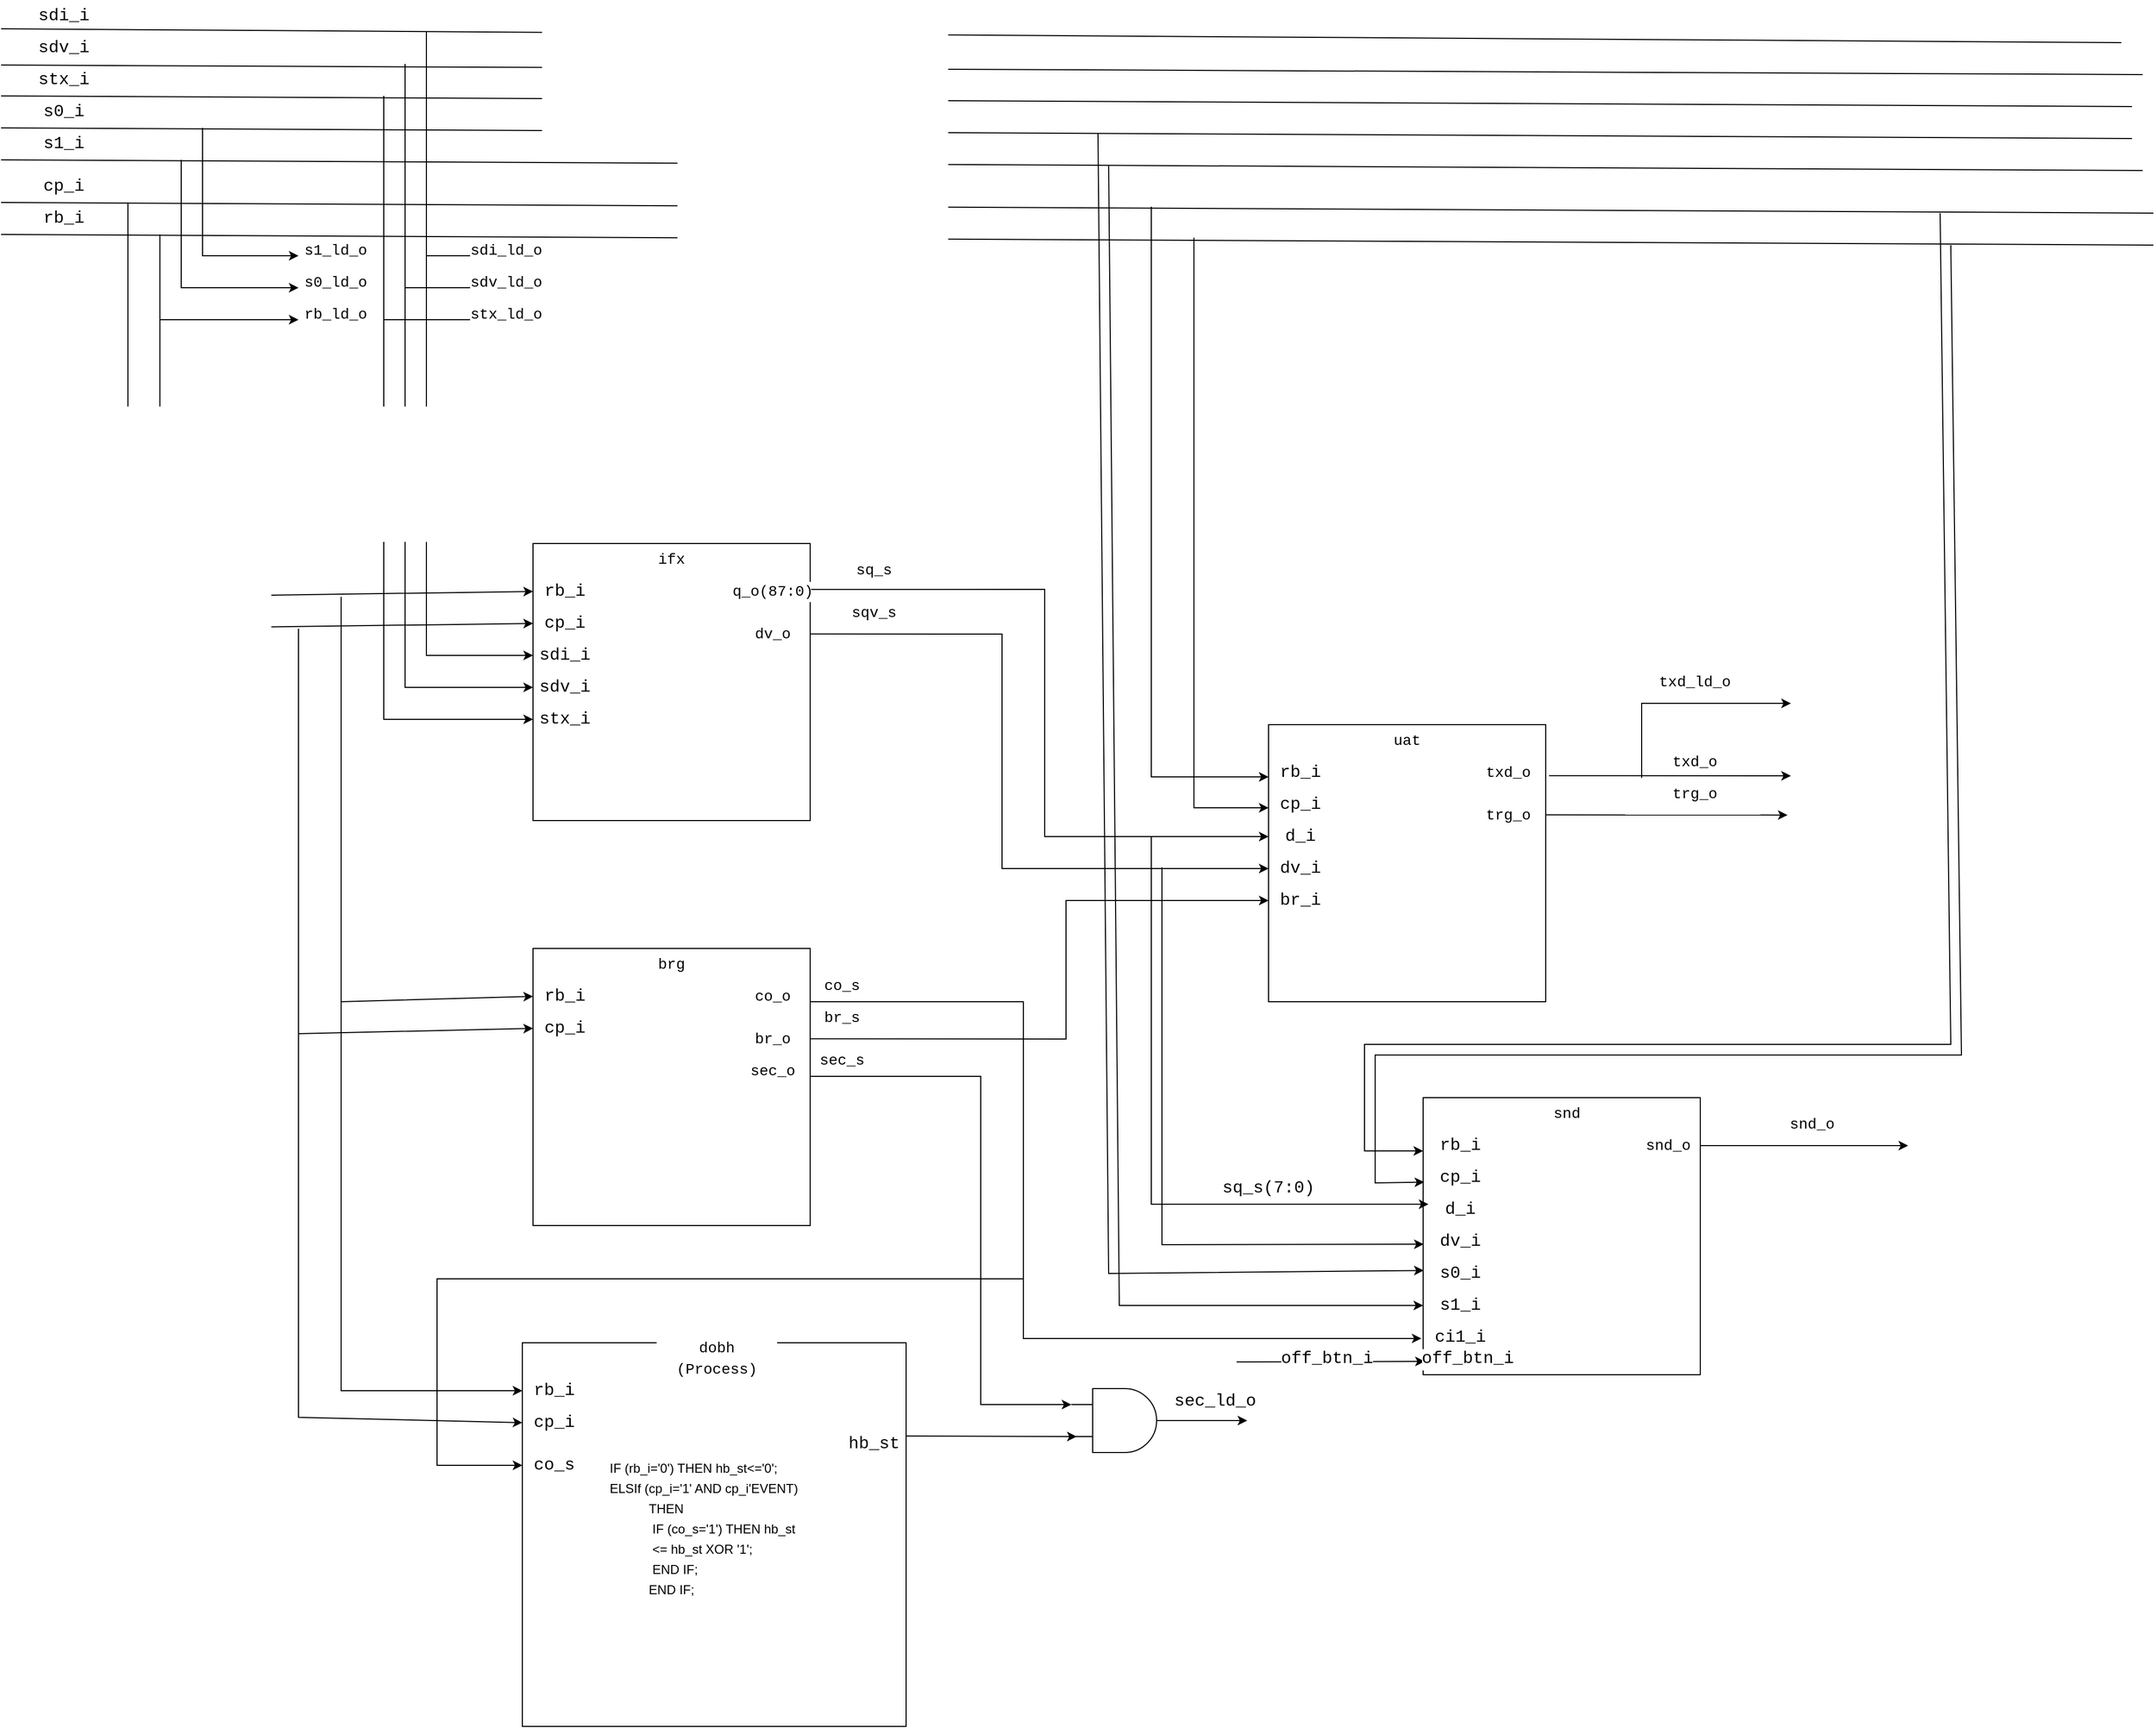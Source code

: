 <mxfile version="16.5.2" type="device"><diagram id="VJ9nqjhfc7JgMCAqMOUh" name="Page-1"><mxGraphModel dx="1635" dy="1914" grid="1" gridSize="10" guides="1" tooltips="1" connect="1" arrows="1" fold="1" page="1" pageScale="1" pageWidth="850" pageHeight="1100" math="0" shadow="0"><root><mxCell id="0"/><mxCell id="1" parent="0"/><mxCell id="0FWsPbKkXMEbW_n7xOP0-1" value="" style="whiteSpace=wrap;html=1;aspect=fixed;" parent="1" vertex="1"><mxGeometry x="500" y="-230" width="260" height="260" as="geometry"/></mxCell><mxCell id="0FWsPbKkXMEbW_n7xOP0-2" value="&lt;div style=&quot;line-height: 19px&quot;&gt;&lt;div style=&quot;line-height: 19px&quot;&gt;&lt;font face=&quot;consolas, courier new, monospace&quot;&gt;&lt;span style=&quot;font-size: 14px&quot;&gt;ifx&lt;/span&gt;&lt;/font&gt;&lt;br&gt;&lt;/div&gt;&lt;/div&gt;" style="text;html=1;strokeColor=none;fillColor=none;align=center;verticalAlign=middle;whiteSpace=wrap;rounded=0;fontColor=#000000;labelBackgroundColor=#FFFFFF;" parent="1" vertex="1"><mxGeometry x="615" y="-220" width="30" height="10" as="geometry"/></mxCell><mxCell id="0FWsPbKkXMEbW_n7xOP0-3" value="&lt;div style=&quot;font-family: &amp;#34;consolas&amp;#34; , &amp;#34;courier new&amp;#34; , monospace ; line-height: 19px&quot;&gt;&lt;font style=&quot;font-size: 16px&quot;&gt;rb_i&lt;/font&gt;&lt;/div&gt;" style="text;html=1;strokeColor=none;fillColor=none;align=center;verticalAlign=middle;whiteSpace=wrap;rounded=0;labelBackgroundColor=#FFFFFF;fontColor=#000000;" parent="1" vertex="1"><mxGeometry x="500" y="-200" width="60" height="30" as="geometry"/></mxCell><mxCell id="0FWsPbKkXMEbW_n7xOP0-4" value="&lt;div style=&quot;font-family: &amp;#34;consolas&amp;#34; , &amp;#34;courier new&amp;#34; , monospace ; line-height: 19px&quot;&gt;&lt;div style=&quot;font-family: &amp;#34;consolas&amp;#34; , &amp;#34;courier new&amp;#34; , monospace ; line-height: 19px&quot;&gt;&lt;font style=&quot;font-size: 16px&quot;&gt;cp_i&lt;/font&gt;&lt;/div&gt;&lt;/div&gt;" style="text;html=1;strokeColor=none;fillColor=none;align=center;verticalAlign=middle;whiteSpace=wrap;rounded=0;labelBackgroundColor=#FFFFFF;fontColor=#000000;" parent="1" vertex="1"><mxGeometry x="500" y="-170" width="60" height="30" as="geometry"/></mxCell><mxCell id="0FWsPbKkXMEbW_n7xOP0-5" value="&lt;div style=&quot;font-family: &amp;#34;consolas&amp;#34; , &amp;#34;courier new&amp;#34; , monospace ; line-height: 19px&quot;&gt;&lt;div style=&quot;font-family: &amp;#34;consolas&amp;#34; , &amp;#34;courier new&amp;#34; , monospace ; font-size: 14px ; line-height: 19px&quot;&gt;&lt;span style=&quot;background-color: rgb(255 , 255 , 255)&quot;&gt;q_o(87:0)&lt;/span&gt;&lt;/div&gt;&lt;/div&gt;" style="text;html=1;strokeColor=none;fillColor=none;align=center;verticalAlign=middle;whiteSpace=wrap;rounded=0;labelBackgroundColor=#FFFFFF;fontColor=#000000;" parent="1" vertex="1"><mxGeometry x="695" y="-200" width="60" height="30" as="geometry"/></mxCell><mxCell id="0FWsPbKkXMEbW_n7xOP0-6" value="&lt;div style=&quot;font-family: &amp;#34;consolas&amp;#34; , &amp;#34;courier new&amp;#34; , monospace ; line-height: 19px&quot;&gt;&lt;div style=&quot;font-family: &amp;#34;consolas&amp;#34; , &amp;#34;courier new&amp;#34; , monospace ; font-size: 14px ; line-height: 19px&quot;&gt;&lt;span style=&quot;background-color: rgb(255 , 255 , 255)&quot;&gt;dv_o&lt;/span&gt;&lt;/div&gt;&lt;/div&gt;" style="text;html=1;strokeColor=none;fillColor=none;align=center;verticalAlign=middle;whiteSpace=wrap;rounded=0;labelBackgroundColor=#FFFFFF;fontColor=#000000;" parent="1" vertex="1"><mxGeometry x="695" y="-160" width="60" height="30" as="geometry"/></mxCell><mxCell id="0FWsPbKkXMEbW_n7xOP0-9" value="" style="endArrow=none;html=1;rounded=0;fontSize=16;fontColor=#000000;" parent="1" edge="1"><mxGeometry width="50" height="50" relative="1" as="geometry"><mxPoint x="1" y="-550" as="sourcePoint"/><mxPoint x="2020" y="-540" as="targetPoint"/></mxGeometry></mxCell><mxCell id="0FWsPbKkXMEbW_n7xOP0-10" value="&lt;div style=&quot;font-family: &amp;#34;consolas&amp;#34; , &amp;#34;courier new&amp;#34; , monospace ; line-height: 19px&quot;&gt;&lt;div style=&quot;font-family: &amp;#34;consolas&amp;#34; , &amp;#34;courier new&amp;#34; , monospace ; line-height: 19px&quot;&gt;&lt;font style=&quot;font-size: 16px&quot;&gt;cp_i&lt;/font&gt;&lt;/div&gt;&lt;/div&gt;" style="text;html=1;strokeColor=none;fillColor=none;align=center;verticalAlign=middle;whiteSpace=wrap;rounded=0;labelBackgroundColor=#FFFFFF;fontColor=#000000;" parent="1" vertex="1"><mxGeometry x="30" y="-580" width="60" height="30" as="geometry"/></mxCell><mxCell id="0FWsPbKkXMEbW_n7xOP0-11" value="" style="endArrow=none;html=1;rounded=0;fontSize=16;fontColor=#000000;" parent="1" edge="1"><mxGeometry width="50" height="50" relative="1" as="geometry"><mxPoint x="1" y="-520" as="sourcePoint"/><mxPoint x="2020" y="-510" as="targetPoint"/></mxGeometry></mxCell><mxCell id="0FWsPbKkXMEbW_n7xOP0-12" value="&lt;div style=&quot;font-family: &amp;#34;consolas&amp;#34; , &amp;#34;courier new&amp;#34; , monospace ; line-height: 19px&quot;&gt;&lt;div style=&quot;font-family: &amp;#34;consolas&amp;#34; , &amp;#34;courier new&amp;#34; , monospace ; line-height: 19px&quot;&gt;&lt;font style=&quot;font-size: 16px&quot;&gt;rb_i&lt;/font&gt;&lt;/div&gt;&lt;/div&gt;" style="text;html=1;strokeColor=none;fillColor=none;align=center;verticalAlign=middle;whiteSpace=wrap;rounded=0;labelBackgroundColor=#FFFFFF;fontColor=#000000;" parent="1" vertex="1"><mxGeometry x="30" y="-550" width="60" height="30" as="geometry"/></mxCell><mxCell id="0FWsPbKkXMEbW_n7xOP0-13" value="" style="endArrow=classic;html=1;rounded=0;" parent="1" edge="1"><mxGeometry width="50" height="50" relative="1" as="geometry"><mxPoint x="150" y="-520" as="sourcePoint"/><mxPoint x="280" y="-440" as="targetPoint"/><Array as="points"><mxPoint x="150" y="-440"/></Array></mxGeometry></mxCell><mxCell id="0FWsPbKkXMEbW_n7xOP0-14" value="&lt;div style=&quot;line-height: 19px&quot;&gt;&lt;div style=&quot;line-height: 19px&quot;&gt;&lt;font face=&quot;consolas, courier new, monospace&quot;&gt;&lt;span style=&quot;font-size: 14px&quot;&gt;rb_ld_o&lt;/span&gt;&lt;/font&gt;&lt;br&gt;&lt;/div&gt;&lt;/div&gt;" style="text;html=1;strokeColor=none;fillColor=none;align=center;verticalAlign=middle;whiteSpace=wrap;rounded=0;fontColor=#000000;labelBackgroundColor=#FFFFFF;" parent="1" vertex="1"><mxGeometry x="300" y="-450" width="30" height="10" as="geometry"/></mxCell><mxCell id="0FWsPbKkXMEbW_n7xOP0-15" value="" style="endArrow=none;html=1;rounded=0;fontSize=16;fontColor=#000000;" parent="1" edge="1"><mxGeometry width="50" height="50" relative="1" as="geometry"><mxPoint x="1" y="-590" as="sourcePoint"/><mxPoint x="2010" y="-580" as="targetPoint"/></mxGeometry></mxCell><mxCell id="0FWsPbKkXMEbW_n7xOP0-16" value="" style="endArrow=none;html=1;rounded=0;fontSize=16;fontColor=#000000;" parent="1" edge="1"><mxGeometry width="50" height="50" relative="1" as="geometry"><mxPoint x="1" y="-620" as="sourcePoint"/><mxPoint x="2000" y="-610" as="targetPoint"/></mxGeometry></mxCell><mxCell id="0FWsPbKkXMEbW_n7xOP0-17" value="&lt;div style=&quot;font-family: &amp;#34;consolas&amp;#34; , &amp;#34;courier new&amp;#34; , monospace ; line-height: 19px&quot;&gt;&lt;div style=&quot;font-family: &amp;#34;consolas&amp;#34; , &amp;#34;courier new&amp;#34; , monospace ; line-height: 19px&quot;&gt;&lt;font style=&quot;font-size: 16px&quot;&gt;s1_i&lt;/font&gt;&lt;/div&gt;&lt;/div&gt;" style="text;html=1;strokeColor=none;fillColor=none;align=center;verticalAlign=middle;whiteSpace=wrap;rounded=0;labelBackgroundColor=#FFFFFF;fontColor=#000000;" parent="1" vertex="1"><mxGeometry x="30" y="-620" width="60" height="30" as="geometry"/></mxCell><mxCell id="0FWsPbKkXMEbW_n7xOP0-18" value="&lt;div style=&quot;font-family: &amp;#34;consolas&amp;#34; , &amp;#34;courier new&amp;#34; , monospace ; line-height: 19px&quot;&gt;&lt;div style=&quot;font-family: &amp;#34;consolas&amp;#34; , &amp;#34;courier new&amp;#34; , monospace ; line-height: 19px&quot;&gt;&lt;font style=&quot;font-size: 16px&quot;&gt;s0_i&lt;/font&gt;&lt;/div&gt;&lt;/div&gt;" style="text;html=1;strokeColor=none;fillColor=none;align=center;verticalAlign=middle;whiteSpace=wrap;rounded=0;labelBackgroundColor=#FFFFFF;fontColor=#000000;" parent="1" vertex="1"><mxGeometry x="30" y="-650" width="60" height="30" as="geometry"/></mxCell><mxCell id="0FWsPbKkXMEbW_n7xOP0-19" value="" style="endArrow=classic;html=1;rounded=0;" parent="1" edge="1"><mxGeometry width="50" height="50" relative="1" as="geometry"><mxPoint x="170" y="-590" as="sourcePoint"/><mxPoint x="280" y="-470" as="targetPoint"/><Array as="points"><mxPoint x="170" y="-470"/></Array></mxGeometry></mxCell><mxCell id="0FWsPbKkXMEbW_n7xOP0-20" value="&lt;div style=&quot;line-height: 19px&quot;&gt;&lt;div style=&quot;line-height: 19px&quot;&gt;&lt;font face=&quot;consolas, courier new, monospace&quot;&gt;&lt;span style=&quot;font-size: 14px&quot;&gt;s0_ld_o&lt;/span&gt;&lt;/font&gt;&lt;br&gt;&lt;/div&gt;&lt;/div&gt;" style="text;html=1;strokeColor=none;fillColor=none;align=center;verticalAlign=middle;whiteSpace=wrap;rounded=0;fontColor=#000000;labelBackgroundColor=#FFFFFF;" parent="1" vertex="1"><mxGeometry x="300" y="-480" width="30" height="10" as="geometry"/></mxCell><mxCell id="0FWsPbKkXMEbW_n7xOP0-21" value="" style="endArrow=classic;html=1;rounded=0;" parent="1" edge="1"><mxGeometry width="50" height="50" relative="1" as="geometry"><mxPoint x="190" y="-620" as="sourcePoint"/><mxPoint x="280" y="-500" as="targetPoint"/><Array as="points"><mxPoint x="190" y="-500"/></Array></mxGeometry></mxCell><mxCell id="0FWsPbKkXMEbW_n7xOP0-22" value="&lt;div style=&quot;line-height: 19px&quot;&gt;&lt;div style=&quot;line-height: 19px&quot;&gt;&lt;font face=&quot;consolas, courier new, monospace&quot;&gt;&lt;span style=&quot;font-size: 14px&quot;&gt;s1_ld_o&lt;/span&gt;&lt;/font&gt;&lt;br&gt;&lt;/div&gt;&lt;/div&gt;" style="text;html=1;strokeColor=none;fillColor=none;align=center;verticalAlign=middle;whiteSpace=wrap;rounded=0;fontColor=#000000;labelBackgroundColor=#FFFFFF;" parent="1" vertex="1"><mxGeometry x="300" y="-510" width="30" height="10" as="geometry"/></mxCell><mxCell id="0FWsPbKkXMEbW_n7xOP0-23" value="" style="endArrow=none;html=1;rounded=0;fontSize=16;fontColor=#000000;" parent="1" edge="1"><mxGeometry width="50" height="50" relative="1" as="geometry"><mxPoint x="1" y="-650" as="sourcePoint"/><mxPoint x="2000" y="-640" as="targetPoint"/></mxGeometry></mxCell><mxCell id="0FWsPbKkXMEbW_n7xOP0-24" value="" style="endArrow=none;html=1;rounded=0;fontSize=16;fontColor=#000000;" parent="1" edge="1"><mxGeometry width="50" height="50" relative="1" as="geometry"><mxPoint x="1" y="-679" as="sourcePoint"/><mxPoint x="2010" y="-670" as="targetPoint"/></mxGeometry></mxCell><mxCell id="0FWsPbKkXMEbW_n7xOP0-25" value="" style="endArrow=none;html=1;rounded=0;fontSize=16;fontColor=#000000;" parent="1" edge="1"><mxGeometry width="50" height="50" relative="1" as="geometry"><mxPoint x="1" y="-713" as="sourcePoint"/><mxPoint x="1990" y="-700" as="targetPoint"/></mxGeometry></mxCell><mxCell id="0FWsPbKkXMEbW_n7xOP0-26" value="&lt;div style=&quot;font-family: &amp;#34;consolas&amp;#34; , &amp;#34;courier new&amp;#34; , monospace ; line-height: 19px&quot;&gt;&lt;div style=&quot;font-family: &amp;#34;consolas&amp;#34; , &amp;#34;courier new&amp;#34; , monospace ; line-height: 19px&quot;&gt;&lt;font style=&quot;font-size: 16px&quot;&gt;stx_i&lt;/font&gt;&lt;/div&gt;&lt;/div&gt;" style="text;html=1;strokeColor=none;fillColor=none;align=center;verticalAlign=middle;whiteSpace=wrap;rounded=0;labelBackgroundColor=#FFFFFF;fontColor=#000000;" parent="1" vertex="1"><mxGeometry x="30" y="-680" width="60" height="30" as="geometry"/></mxCell><mxCell id="0FWsPbKkXMEbW_n7xOP0-27" value="&lt;div style=&quot;font-family: &amp;#34;consolas&amp;#34; , &amp;#34;courier new&amp;#34; , monospace ; line-height: 19px&quot;&gt;&lt;div style=&quot;font-family: &amp;#34;consolas&amp;#34; , &amp;#34;courier new&amp;#34; , monospace ; line-height: 19px&quot;&gt;&lt;font style=&quot;font-size: 16px&quot;&gt;sdv_i&lt;/font&gt;&lt;/div&gt;&lt;/div&gt;" style="text;html=1;strokeColor=none;fillColor=none;align=center;verticalAlign=middle;whiteSpace=wrap;rounded=0;labelBackgroundColor=#FFFFFF;fontColor=#000000;" parent="1" vertex="1"><mxGeometry x="30" y="-710" width="60" height="30" as="geometry"/></mxCell><mxCell id="0FWsPbKkXMEbW_n7xOP0-28" value="&lt;div style=&quot;font-family: &amp;#34;consolas&amp;#34; , &amp;#34;courier new&amp;#34; , monospace ; line-height: 19px&quot;&gt;&lt;div style=&quot;font-family: &amp;#34;consolas&amp;#34; , &amp;#34;courier new&amp;#34; , monospace ; line-height: 19px&quot;&gt;&lt;font style=&quot;font-size: 16px&quot;&gt;sdi_i&lt;/font&gt;&lt;/div&gt;&lt;/div&gt;" style="text;html=1;strokeColor=none;fillColor=none;align=center;verticalAlign=middle;whiteSpace=wrap;rounded=0;labelBackgroundColor=#FFFFFF;fontColor=#000000;" parent="1" vertex="1"><mxGeometry x="30" y="-740" width="60" height="30" as="geometry"/></mxCell><mxCell id="0FWsPbKkXMEbW_n7xOP0-29" value="" style="endArrow=classic;html=1;rounded=0;" parent="1" edge="1"><mxGeometry width="50" height="50" relative="1" as="geometry"><mxPoint x="360" y="-650" as="sourcePoint"/><mxPoint x="450" y="-440" as="targetPoint"/><Array as="points"><mxPoint x="360" y="-440"/></Array></mxGeometry></mxCell><mxCell id="0FWsPbKkXMEbW_n7xOP0-30" value="" style="endArrow=classic;html=1;rounded=0;" parent="1" edge="1"><mxGeometry width="50" height="50" relative="1" as="geometry"><mxPoint x="380" y="-680" as="sourcePoint"/><mxPoint x="450" y="-470" as="targetPoint"/><Array as="points"><mxPoint x="380" y="-470"/></Array></mxGeometry></mxCell><mxCell id="0FWsPbKkXMEbW_n7xOP0-31" value="" style="endArrow=classic;html=1;rounded=0;" parent="1" edge="1"><mxGeometry width="50" height="50" relative="1" as="geometry"><mxPoint x="400" y="-710" as="sourcePoint"/><mxPoint x="450" y="-500" as="targetPoint"/><Array as="points"><mxPoint x="400" y="-500"/></Array></mxGeometry></mxCell><mxCell id="0FWsPbKkXMEbW_n7xOP0-32" value="&lt;div style=&quot;line-height: 19px&quot;&gt;&lt;div style=&quot;line-height: 19px&quot;&gt;&lt;font face=&quot;consolas, courier new, monospace&quot;&gt;&lt;span style=&quot;font-size: 14px&quot;&gt;stx_ld_o&lt;/span&gt;&lt;/font&gt;&lt;br&gt;&lt;/div&gt;&lt;/div&gt;" style="text;html=1;strokeColor=none;fillColor=none;align=center;verticalAlign=middle;whiteSpace=wrap;rounded=0;fontColor=#000000;labelBackgroundColor=#FFFFFF;" parent="1" vertex="1"><mxGeometry x="460" y="-450" width="30" height="10" as="geometry"/></mxCell><mxCell id="0FWsPbKkXMEbW_n7xOP0-33" value="&lt;div style=&quot;line-height: 19px&quot;&gt;&lt;div style=&quot;line-height: 19px&quot;&gt;&lt;font face=&quot;consolas, courier new, monospace&quot;&gt;&lt;span style=&quot;font-size: 14px&quot;&gt;sdv_ld_o&lt;/span&gt;&lt;/font&gt;&lt;br&gt;&lt;/div&gt;&lt;/div&gt;" style="text;html=1;strokeColor=none;fillColor=none;align=center;verticalAlign=middle;whiteSpace=wrap;rounded=0;fontColor=#000000;labelBackgroundColor=#FFFFFF;" parent="1" vertex="1"><mxGeometry x="460" y="-480" width="30" height="10" as="geometry"/></mxCell><mxCell id="0FWsPbKkXMEbW_n7xOP0-34" value="&lt;div style=&quot;line-height: 19px&quot;&gt;&lt;div style=&quot;line-height: 19px&quot;&gt;&lt;font face=&quot;consolas, courier new, monospace&quot;&gt;&lt;span style=&quot;font-size: 14px&quot;&gt;sdi_ld_o&lt;/span&gt;&lt;/font&gt;&lt;br&gt;&lt;/div&gt;&lt;/div&gt;" style="text;html=1;strokeColor=none;fillColor=none;align=center;verticalAlign=middle;whiteSpace=wrap;rounded=0;fontColor=#000000;labelBackgroundColor=#FFFFFF;" parent="1" vertex="1"><mxGeometry x="460" y="-510" width="30" height="10" as="geometry"/></mxCell><mxCell id="0FWsPbKkXMEbW_n7xOP0-35" value="&lt;div style=&quot;font-family: &amp;#34;consolas&amp;#34; , &amp;#34;courier new&amp;#34; , monospace ; line-height: 19px&quot;&gt;&lt;div style=&quot;font-family: &amp;#34;consolas&amp;#34; , &amp;#34;courier new&amp;#34; , monospace ; line-height: 19px&quot;&gt;&lt;font style=&quot;font-size: 16px&quot;&gt;sdi_i&lt;/font&gt;&lt;/div&gt;&lt;/div&gt;" style="text;html=1;strokeColor=none;fillColor=none;align=center;verticalAlign=middle;whiteSpace=wrap;rounded=0;labelBackgroundColor=#FFFFFF;fontColor=#000000;" parent="1" vertex="1"><mxGeometry x="500" y="-140" width="60" height="30" as="geometry"/></mxCell><mxCell id="0FWsPbKkXMEbW_n7xOP0-36" value="&lt;div style=&quot;font-family: &amp;#34;consolas&amp;#34; , &amp;#34;courier new&amp;#34; , monospace ; line-height: 19px&quot;&gt;&lt;div style=&quot;font-family: &amp;#34;consolas&amp;#34; , &amp;#34;courier new&amp;#34; , monospace ; line-height: 19px&quot;&gt;&lt;font style=&quot;font-size: 16px&quot;&gt;sdv_i&lt;/font&gt;&lt;/div&gt;&lt;/div&gt;" style="text;html=1;strokeColor=none;fillColor=none;align=center;verticalAlign=middle;whiteSpace=wrap;rounded=0;labelBackgroundColor=#FFFFFF;fontColor=#000000;" parent="1" vertex="1"><mxGeometry x="500" y="-110" width="60" height="30" as="geometry"/></mxCell><mxCell id="0FWsPbKkXMEbW_n7xOP0-37" value="&lt;div style=&quot;font-family: &amp;#34;consolas&amp;#34; , &amp;#34;courier new&amp;#34; , monospace ; line-height: 19px&quot;&gt;&lt;div style=&quot;font-family: &amp;#34;consolas&amp;#34; , &amp;#34;courier new&amp;#34; , monospace ; line-height: 19px&quot;&gt;&lt;font style=&quot;font-size: 16px&quot;&gt;stx_i&lt;/font&gt;&lt;/div&gt;&lt;/div&gt;" style="text;html=1;strokeColor=none;fillColor=none;align=center;verticalAlign=middle;whiteSpace=wrap;rounded=0;labelBackgroundColor=#FFFFFF;fontColor=#000000;" parent="1" vertex="1"><mxGeometry x="500" y="-80" width="60" height="30" as="geometry"/></mxCell><mxCell id="0FWsPbKkXMEbW_n7xOP0-38" value="" style="endArrow=classic;html=1;rounded=0;entryX=0;entryY=0.5;entryDx=0;entryDy=0;" parent="1" target="0FWsPbKkXMEbW_n7xOP0-4" edge="1"><mxGeometry width="50" height="50" relative="1" as="geometry"><mxPoint x="120" y="-550" as="sourcePoint"/><mxPoint x="250" y="-320" as="targetPoint"/><Array as="points"><mxPoint x="120" y="-150"/></Array></mxGeometry></mxCell><mxCell id="0FWsPbKkXMEbW_n7xOP0-39" value="" style="endArrow=classic;html=1;rounded=0;entryX=0;entryY=0.5;entryDx=0;entryDy=0;" parent="1" target="0FWsPbKkXMEbW_n7xOP0-3" edge="1"><mxGeometry width="50" height="50" relative="1" as="geometry"><mxPoint x="150" y="-440" as="sourcePoint"/><mxPoint x="540" y="-5" as="targetPoint"/><Array as="points"><mxPoint x="150" y="-180"/></Array></mxGeometry></mxCell><mxCell id="0FWsPbKkXMEbW_n7xOP0-41" value="" style="endArrow=classic;html=1;rounded=0;entryX=0;entryY=0.5;entryDx=0;entryDy=0;" parent="1" target="0FWsPbKkXMEbW_n7xOP0-35" edge="1"><mxGeometry width="50" height="50" relative="1" as="geometry"><mxPoint x="400" y="-500" as="sourcePoint"/><mxPoint x="400" y="-60" as="targetPoint"/><Array as="points"><mxPoint x="400" y="-125"/></Array></mxGeometry></mxCell><mxCell id="0FWsPbKkXMEbW_n7xOP0-42" value="" style="endArrow=classic;html=1;rounded=0;entryX=0;entryY=0.5;entryDx=0;entryDy=0;" parent="1" target="0FWsPbKkXMEbW_n7xOP0-36" edge="1"><mxGeometry width="50" height="50" relative="1" as="geometry"><mxPoint x="380" y="-470" as="sourcePoint"/><mxPoint x="380" y="-70" as="targetPoint"/><Array as="points"><mxPoint x="380" y="-95"/></Array></mxGeometry></mxCell><mxCell id="0FWsPbKkXMEbW_n7xOP0-43" value="" style="endArrow=classic;html=1;rounded=0;entryX=0;entryY=0.5;entryDx=0;entryDy=0;" parent="1" target="0FWsPbKkXMEbW_n7xOP0-37" edge="1"><mxGeometry width="50" height="50" relative="1" as="geometry"><mxPoint x="360" y="-440" as="sourcePoint"/><mxPoint x="360" y="-40" as="targetPoint"/><Array as="points"><mxPoint x="360" y="-65"/></Array></mxGeometry></mxCell><mxCell id="0FWsPbKkXMEbW_n7xOP0-44" value="" style="endArrow=classic;html=1;rounded=0;exitX=1.003;exitY=0.166;exitDx=0;exitDy=0;exitPerimeter=0;entryX=0;entryY=0.5;entryDx=0;entryDy=0;" parent="1" source="0FWsPbKkXMEbW_n7xOP0-1" target="0FWsPbKkXMEbW_n7xOP0-92" edge="1"><mxGeometry width="50" height="50" relative="1" as="geometry"><mxPoint x="660" y="-210" as="sourcePoint"/><mxPoint x="880" y="-187" as="targetPoint"/><Array as="points"><mxPoint x="980" y="-187"/><mxPoint x="980" y="45"/></Array></mxGeometry></mxCell><mxCell id="0FWsPbKkXMEbW_n7xOP0-45" value="&lt;div style=&quot;font-family: &amp;#34;consolas&amp;#34; , &amp;#34;courier new&amp;#34; , monospace ; line-height: 19px&quot;&gt;&lt;div style=&quot;font-family: &amp;#34;consolas&amp;#34; , &amp;#34;courier new&amp;#34; , monospace ; font-size: 14px ; line-height: 19px&quot;&gt;&lt;span style=&quot;background-color: rgb(255 , 255 , 255)&quot;&gt;sq_s&lt;/span&gt;&lt;/div&gt;&lt;/div&gt;" style="text;html=1;strokeColor=none;fillColor=none;align=center;verticalAlign=middle;whiteSpace=wrap;rounded=0;labelBackgroundColor=#FFFFFF;fontColor=#000000;" parent="1" vertex="1"><mxGeometry x="790" y="-220" width="60" height="30" as="geometry"/></mxCell><mxCell id="0FWsPbKkXMEbW_n7xOP0-46" value="" style="endArrow=classic;html=1;rounded=0;exitX=1.003;exitY=0.166;exitDx=0;exitDy=0;exitPerimeter=0;entryX=0;entryY=0.5;entryDx=0;entryDy=0;" parent="1" target="0FWsPbKkXMEbW_n7xOP0-93" edge="1"><mxGeometry width="50" height="50" relative="1" as="geometry"><mxPoint x="760" y="-145.13" as="sourcePoint"/><mxPoint x="879.22" y="-145.29" as="targetPoint"/><Array as="points"><mxPoint x="940" y="-145"/><mxPoint x="940" y="75"/></Array></mxGeometry></mxCell><mxCell id="0FWsPbKkXMEbW_n7xOP0-47" value="&lt;div style=&quot;font-family: &amp;#34;consolas&amp;#34; , &amp;#34;courier new&amp;#34; , monospace ; line-height: 19px&quot;&gt;&lt;div style=&quot;font-family: &amp;#34;consolas&amp;#34; , &amp;#34;courier new&amp;#34; , monospace ; font-size: 14px ; line-height: 19px&quot;&gt;&lt;span style=&quot;background-color: rgb(255 , 255 , 255)&quot;&gt;sqv_s&lt;/span&gt;&lt;/div&gt;&lt;/div&gt;" style="text;html=1;strokeColor=none;fillColor=none;align=center;verticalAlign=middle;whiteSpace=wrap;rounded=0;labelBackgroundColor=#FFFFFF;fontColor=#000000;" parent="1" vertex="1"><mxGeometry x="790" y="-180" width="60" height="30" as="geometry"/></mxCell><mxCell id="0FWsPbKkXMEbW_n7xOP0-48" value="" style="whiteSpace=wrap;html=1;aspect=fixed;" parent="1" vertex="1"><mxGeometry x="500" y="150" width="260" height="260" as="geometry"/></mxCell><mxCell id="0FWsPbKkXMEbW_n7xOP0-49" value="&lt;div style=&quot;line-height: 19px&quot;&gt;&lt;div style=&quot;line-height: 19px&quot;&gt;&lt;font face=&quot;consolas, courier new, monospace&quot;&gt;&lt;span style=&quot;font-size: 14px&quot;&gt;brg&lt;/span&gt;&lt;/font&gt;&lt;br&gt;&lt;/div&gt;&lt;/div&gt;" style="text;html=1;strokeColor=none;fillColor=none;align=center;verticalAlign=middle;whiteSpace=wrap;rounded=0;fontColor=#000000;labelBackgroundColor=#FFFFFF;" parent="1" vertex="1"><mxGeometry x="615" y="160" width="30" height="10" as="geometry"/></mxCell><mxCell id="0FWsPbKkXMEbW_n7xOP0-50" value="&lt;div style=&quot;font-family: &amp;#34;consolas&amp;#34; , &amp;#34;courier new&amp;#34; , monospace ; line-height: 19px&quot;&gt;&lt;font style=&quot;font-size: 16px&quot;&gt;rb_i&lt;/font&gt;&lt;/div&gt;" style="text;html=1;strokeColor=none;fillColor=none;align=center;verticalAlign=middle;whiteSpace=wrap;rounded=0;labelBackgroundColor=#FFFFFF;fontColor=#000000;" parent="1" vertex="1"><mxGeometry x="500" y="180" width="60" height="30" as="geometry"/></mxCell><mxCell id="0FWsPbKkXMEbW_n7xOP0-51" value="&lt;div style=&quot;font-family: &amp;#34;consolas&amp;#34; , &amp;#34;courier new&amp;#34; , monospace ; line-height: 19px&quot;&gt;&lt;div style=&quot;font-family: &amp;#34;consolas&amp;#34; , &amp;#34;courier new&amp;#34; , monospace ; line-height: 19px&quot;&gt;&lt;font style=&quot;font-size: 16px&quot;&gt;cp_i&lt;/font&gt;&lt;/div&gt;&lt;/div&gt;" style="text;html=1;strokeColor=none;fillColor=none;align=center;verticalAlign=middle;whiteSpace=wrap;rounded=0;labelBackgroundColor=#FFFFFF;fontColor=#000000;" parent="1" vertex="1"><mxGeometry x="500" y="210" width="60" height="30" as="geometry"/></mxCell><mxCell id="0FWsPbKkXMEbW_n7xOP0-52" value="&lt;div style=&quot;font-family: &amp;#34;consolas&amp;#34; , &amp;#34;courier new&amp;#34; , monospace ; line-height: 19px&quot;&gt;&lt;div style=&quot;font-family: &amp;#34;consolas&amp;#34; , &amp;#34;courier new&amp;#34; , monospace ; font-size: 14px ; line-height: 19px&quot;&gt;&lt;span style=&quot;background-color: rgb(255 , 255 , 255)&quot;&gt;co_o&lt;/span&gt;&lt;/div&gt;&lt;/div&gt;" style="text;html=1;strokeColor=none;fillColor=none;align=center;verticalAlign=middle;whiteSpace=wrap;rounded=0;labelBackgroundColor=#FFFFFF;fontColor=#000000;" parent="1" vertex="1"><mxGeometry x="695" y="180" width="60" height="30" as="geometry"/></mxCell><mxCell id="0FWsPbKkXMEbW_n7xOP0-53" value="&lt;div style=&quot;font-family: &amp;#34;consolas&amp;#34; , &amp;#34;courier new&amp;#34; , monospace ; line-height: 19px&quot;&gt;&lt;div style=&quot;font-family: &amp;#34;consolas&amp;#34; , &amp;#34;courier new&amp;#34; , monospace ; font-size: 14px ; line-height: 19px&quot;&gt;&lt;span style=&quot;background-color: rgb(255 , 255 , 255)&quot;&gt;br_o&lt;/span&gt;&lt;/div&gt;&lt;/div&gt;" style="text;html=1;strokeColor=none;fillColor=none;align=center;verticalAlign=middle;whiteSpace=wrap;rounded=0;labelBackgroundColor=#FFFFFF;fontColor=#000000;" parent="1" vertex="1"><mxGeometry x="695" y="220" width="60" height="30" as="geometry"/></mxCell><mxCell id="0FWsPbKkXMEbW_n7xOP0-57" value="" style="endArrow=classic;html=1;rounded=0;entryX=0;entryY=0.5;entryDx=0;entryDy=0;" parent="1" target="0FWsPbKkXMEbW_n7xOP0-50" edge="1"><mxGeometry width="50" height="50" relative="1" as="geometry"><mxPoint x="320" y="-180" as="sourcePoint"/><mxPoint x="320" y="250" as="targetPoint"/><Array as="points"><mxPoint x="320" y="200"/></Array></mxGeometry></mxCell><mxCell id="0FWsPbKkXMEbW_n7xOP0-58" value="" style="endArrow=classic;html=1;rounded=0;entryX=0;entryY=0.5;entryDx=0;entryDy=0;" parent="1" target="0FWsPbKkXMEbW_n7xOP0-51" edge="1"><mxGeometry width="50" height="50" relative="1" as="geometry"><mxPoint x="280" y="-150" as="sourcePoint"/><mxPoint x="280" y="280" as="targetPoint"/><Array as="points"><mxPoint x="280" y="230"/></Array></mxGeometry></mxCell><mxCell id="0FWsPbKkXMEbW_n7xOP0-59" value="&lt;div style=&quot;font-family: &amp;#34;consolas&amp;#34; , &amp;#34;courier new&amp;#34; , monospace ; line-height: 19px&quot;&gt;&lt;div style=&quot;font-family: &amp;#34;consolas&amp;#34; , &amp;#34;courier new&amp;#34; , monospace ; font-size: 14px ; line-height: 19px&quot;&gt;&lt;span style=&quot;background-color: rgb(255 , 255 , 255)&quot;&gt;sec_o&lt;/span&gt;&lt;/div&gt;&lt;/div&gt;" style="text;html=1;strokeColor=none;fillColor=none;align=center;verticalAlign=middle;whiteSpace=wrap;rounded=0;labelBackgroundColor=#FFFFFF;fontColor=#000000;" parent="1" vertex="1"><mxGeometry x="695" y="250" width="60" height="30" as="geometry"/></mxCell><mxCell id="0FWsPbKkXMEbW_n7xOP0-60" value="" style="endArrow=classic;html=1;rounded=0;entryX=0;entryY=0.5;entryDx=0;entryDy=0;" parent="1" target="0FWsPbKkXMEbW_n7xOP0-75" edge="1"><mxGeometry width="50" height="50" relative="1" as="geometry"><mxPoint x="760" y="200" as="sourcePoint"/><mxPoint x="400" y="670" as="targetPoint"/><Array as="points"><mxPoint x="960" y="200"/><mxPoint x="960" y="460"/><mxPoint x="410" y="460"/><mxPoint x="410" y="635"/></Array></mxGeometry></mxCell><mxCell id="0FWsPbKkXMEbW_n7xOP0-61" value="" style="endArrow=classic;html=1;rounded=0;entryX=0;entryY=0.5;entryDx=0;entryDy=0;" parent="1" target="0FWsPbKkXMEbW_n7xOP0-94" edge="1"><mxGeometry width="50" height="50" relative="1" as="geometry"><mxPoint x="760" y="234.76" as="sourcePoint"/><mxPoint x="870" y="234.76" as="targetPoint"/><Array as="points"><mxPoint x="1000" y="235"/><mxPoint x="1000" y="105"/></Array></mxGeometry></mxCell><mxCell id="0FWsPbKkXMEbW_n7xOP0-62" value="" style="endArrow=classic;html=1;rounded=0;entryX=0;entryY=0.25;entryDx=0;entryDy=0;entryPerimeter=0;" parent="1" target="0FWsPbKkXMEbW_n7xOP0-82" edge="1"><mxGeometry width="50" height="50" relative="1" as="geometry"><mxPoint x="760" y="270" as="sourcePoint"/><mxPoint x="870" y="270" as="targetPoint"/><Array as="points"><mxPoint x="920" y="270"/><mxPoint x="920" y="578"/></Array></mxGeometry></mxCell><mxCell id="0FWsPbKkXMEbW_n7xOP0-63" value="&lt;div style=&quot;font-family: &amp;#34;consolas&amp;#34; , &amp;#34;courier new&amp;#34; , monospace ; line-height: 19px&quot;&gt;&lt;div style=&quot;font-family: &amp;#34;consolas&amp;#34; , &amp;#34;courier new&amp;#34; , monospace ; font-size: 14px ; line-height: 19px&quot;&gt;&lt;span style=&quot;background-color: rgb(255 , 255 , 255)&quot;&gt;co_s&lt;/span&gt;&lt;/div&gt;&lt;/div&gt;" style="text;html=1;strokeColor=none;fillColor=none;align=center;verticalAlign=middle;whiteSpace=wrap;rounded=0;labelBackgroundColor=#FFFFFF;fontColor=#000000;" parent="1" vertex="1"><mxGeometry x="760" y="170" width="60" height="30" as="geometry"/></mxCell><mxCell id="0FWsPbKkXMEbW_n7xOP0-64" value="&lt;div style=&quot;font-family: &amp;#34;consolas&amp;#34; , &amp;#34;courier new&amp;#34; , monospace ; line-height: 19px&quot;&gt;&lt;div style=&quot;font-family: &amp;#34;consolas&amp;#34; , &amp;#34;courier new&amp;#34; , monospace ; font-size: 14px ; line-height: 19px&quot;&gt;&lt;span style=&quot;background-color: rgb(255 , 255 , 255)&quot;&gt;br_s&lt;/span&gt;&lt;/div&gt;&lt;/div&gt;" style="text;html=1;strokeColor=none;fillColor=none;align=center;verticalAlign=middle;whiteSpace=wrap;rounded=0;labelBackgroundColor=#FFFFFF;fontColor=#000000;" parent="1" vertex="1"><mxGeometry x="760" y="200" width="60" height="30" as="geometry"/></mxCell><mxCell id="0FWsPbKkXMEbW_n7xOP0-65" value="&lt;div style=&quot;font-family: &amp;#34;consolas&amp;#34; , &amp;#34;courier new&amp;#34; , monospace ; line-height: 19px&quot;&gt;&lt;div style=&quot;font-family: &amp;#34;consolas&amp;#34; , &amp;#34;courier new&amp;#34; , monospace ; font-size: 14px ; line-height: 19px&quot;&gt;&lt;span style=&quot;background-color: rgb(255 , 255 , 255)&quot;&gt;sec_s&lt;/span&gt;&lt;/div&gt;&lt;/div&gt;" style="text;html=1;strokeColor=none;fillColor=none;align=center;verticalAlign=middle;whiteSpace=wrap;rounded=0;labelBackgroundColor=#FFFFFF;fontColor=#000000;" parent="1" vertex="1"><mxGeometry x="760" y="240" width="60" height="30" as="geometry"/></mxCell><mxCell id="0FWsPbKkXMEbW_n7xOP0-66" value="" style="whiteSpace=wrap;html=1;aspect=fixed;" parent="1" vertex="1"><mxGeometry x="490" y="520" width="360" height="360" as="geometry"/></mxCell><mxCell id="0FWsPbKkXMEbW_n7xOP0-67" value="&lt;div style=&quot;line-height: 19px&quot;&gt;&lt;div style=&quot;line-height: 19px&quot;&gt;&lt;font face=&quot;consolas, courier new, monospace&quot;&gt;&lt;span style=&quot;font-size: 14px&quot;&gt;dobh (Process)&lt;/span&gt;&lt;/font&gt;&lt;br&gt;&lt;/div&gt;&lt;/div&gt;" style="text;html=1;strokeColor=none;fillColor=none;align=center;verticalAlign=middle;whiteSpace=wrap;rounded=0;fontColor=#000000;labelBackgroundColor=#FFFFFF;" parent="1" vertex="1"><mxGeometry x="615" y="530" width="115" height="10" as="geometry"/></mxCell><mxCell id="0FWsPbKkXMEbW_n7xOP0-68" value="&lt;div style=&quot;font-family: &amp;#34;consolas&amp;#34; , &amp;#34;courier new&amp;#34; , monospace ; line-height: 19px&quot;&gt;&lt;font style=&quot;font-size: 16px&quot;&gt;rb_i&lt;/font&gt;&lt;/div&gt;" style="text;html=1;strokeColor=none;fillColor=none;align=center;verticalAlign=middle;whiteSpace=wrap;rounded=0;labelBackgroundColor=#FFFFFF;fontColor=#000000;" parent="1" vertex="1"><mxGeometry x="490" y="550" width="60" height="30" as="geometry"/></mxCell><mxCell id="0FWsPbKkXMEbW_n7xOP0-69" value="&lt;div style=&quot;font-family: &amp;#34;consolas&amp;#34; , &amp;#34;courier new&amp;#34; , monospace ; line-height: 19px&quot;&gt;&lt;div style=&quot;font-family: &amp;#34;consolas&amp;#34; , &amp;#34;courier new&amp;#34; , monospace ; line-height: 19px&quot;&gt;&lt;font style=&quot;font-size: 16px&quot;&gt;cp_i&lt;/font&gt;&lt;/div&gt;&lt;/div&gt;" style="text;html=1;strokeColor=none;fillColor=none;align=center;verticalAlign=middle;whiteSpace=wrap;rounded=0;labelBackgroundColor=#FFFFFF;fontColor=#000000;" parent="1" vertex="1"><mxGeometry x="490" y="580" width="60" height="30" as="geometry"/></mxCell><mxCell id="0FWsPbKkXMEbW_n7xOP0-75" value="&lt;div style=&quot;font-family: &amp;#34;consolas&amp;#34; , &amp;#34;courier new&amp;#34; , monospace ; line-height: 19px&quot;&gt;&lt;div style=&quot;font-family: &amp;#34;consolas&amp;#34; , &amp;#34;courier new&amp;#34; , monospace ; line-height: 19px&quot;&gt;&lt;font style=&quot;font-size: 16px&quot;&gt;co_s&lt;/font&gt;&lt;/div&gt;&lt;/div&gt;" style="text;html=1;strokeColor=none;fillColor=none;align=center;verticalAlign=middle;whiteSpace=wrap;rounded=0;labelBackgroundColor=#FFFFFF;fontColor=#000000;" parent="1" vertex="1"><mxGeometry x="490" y="620" width="60" height="30" as="geometry"/></mxCell><mxCell id="0FWsPbKkXMEbW_n7xOP0-76" value="&lt;div style=&quot;line-height: 19px&quot;&gt;&lt;div style=&quot;line-height: 19px&quot;&gt;&lt;div style=&quot;line-height: 19px&quot;&gt;IF (rb_i='0') THEN hb_st&amp;lt;='0';&lt;/div&gt;&lt;div style=&quot;line-height: 19px&quot;&gt;ELSIf (cp_i='1' AND cp_i'EVENT)&lt;/div&gt;&lt;div style=&quot;line-height: 19px&quot;&gt;&amp;nbsp; &amp;nbsp; &amp;nbsp; &amp;nbsp; &amp;nbsp; &amp;nbsp;THEN&lt;/div&gt;&lt;div style=&quot;line-height: 19px&quot;&gt;&amp;nbsp; &amp;nbsp; &amp;nbsp; &amp;nbsp; &amp;nbsp; &amp;nbsp; IF (co_s='1') THEN hb_st&amp;nbsp; &amp;nbsp; &amp;nbsp; &amp;nbsp; &amp;nbsp; &amp;nbsp; &amp;nbsp; &amp;nbsp; &amp;lt;= hb_st XOR '1';&lt;/div&gt;&lt;div style=&quot;line-height: 19px&quot;&gt;&amp;nbsp; &amp;nbsp; &amp;nbsp; &amp;nbsp; &amp;nbsp; &amp;nbsp; END IF;&lt;/div&gt;&lt;div style=&quot;line-height: 19px&quot;&gt;&amp;nbsp; &amp;nbsp; &amp;nbsp; &amp;nbsp; &amp;nbsp; &amp;nbsp;END IF;&lt;/div&gt;&lt;/div&gt;&lt;/div&gt;" style="text;html=1;strokeColor=none;fillColor=none;align=left;verticalAlign=middle;whiteSpace=wrap;rounded=0;fontColor=#000000;labelBackgroundColor=#FFFFFF;" parent="1" vertex="1"><mxGeometry x="570" y="590" width="190" height="210" as="geometry"/></mxCell><mxCell id="0FWsPbKkXMEbW_n7xOP0-77" value="&lt;div style=&quot;font-family: &amp;#34;consolas&amp;#34; , &amp;#34;courier new&amp;#34; , monospace ; line-height: 19px&quot;&gt;&lt;div style=&quot;font-family: &amp;#34;consolas&amp;#34; , &amp;#34;courier new&amp;#34; , monospace ; line-height: 19px&quot;&gt;&lt;span style=&quot;font-size: 16px&quot;&gt;hb_st&lt;/span&gt;&lt;/div&gt;&lt;/div&gt;" style="text;html=1;strokeColor=none;fillColor=none;align=center;verticalAlign=middle;whiteSpace=wrap;rounded=0;labelBackgroundColor=#FFFFFF;fontColor=#000000;" parent="1" vertex="1"><mxGeometry x="790" y="600" width="60" height="30" as="geometry"/></mxCell><mxCell id="0FWsPbKkXMEbW_n7xOP0-78" value="" style="endArrow=classic;html=1;rounded=0;entryX=0;entryY=0.5;entryDx=0;entryDy=0;" parent="1" target="0FWsPbKkXMEbW_n7xOP0-68" edge="1"><mxGeometry width="50" height="50" relative="1" as="geometry"><mxPoint x="320" y="200" as="sourcePoint"/><mxPoint x="510" y="530" as="targetPoint"/><Array as="points"><mxPoint x="320" y="565"/></Array></mxGeometry></mxCell><mxCell id="0FWsPbKkXMEbW_n7xOP0-79" value="" style="endArrow=classic;html=1;rounded=0;entryX=0;entryY=0.5;entryDx=0;entryDy=0;" parent="1" target="0FWsPbKkXMEbW_n7xOP0-69" edge="1"><mxGeometry width="50" height="50" relative="1" as="geometry"><mxPoint x="280" y="228.467" as="sourcePoint"/><mxPoint x="480" y="500" as="targetPoint"/><Array as="points"><mxPoint x="280" y="590"/></Array></mxGeometry></mxCell><mxCell id="0FWsPbKkXMEbW_n7xOP0-81" value="" style="endArrow=classic;html=1;rounded=0;exitX=1;exitY=0.25;exitDx=0;exitDy=0;" parent="1" source="0FWsPbKkXMEbW_n7xOP0-77" edge="1"><mxGeometry width="50" height="50" relative="1" as="geometry"><mxPoint x="870" y="620" as="sourcePoint"/><mxPoint x="1010" y="608" as="targetPoint"/></mxGeometry></mxCell><mxCell id="0FWsPbKkXMEbW_n7xOP0-83" style="edgeStyle=orthogonalEdgeStyle;rounded=0;orthogonalLoop=1;jettySize=auto;html=1;" parent="1" source="0FWsPbKkXMEbW_n7xOP0-82" edge="1"><mxGeometry relative="1" as="geometry"><mxPoint x="1170" y="593" as="targetPoint"/></mxGeometry></mxCell><mxCell id="0FWsPbKkXMEbW_n7xOP0-82" value="" style="verticalLabelPosition=bottom;shadow=0;dashed=0;align=center;html=1;verticalAlign=top;shape=mxgraph.electrical.logic_gates.logic_gate;operation=and;" parent="1" vertex="1"><mxGeometry x="1005" y="563" width="100" height="60" as="geometry"/></mxCell><mxCell id="0FWsPbKkXMEbW_n7xOP0-84" value="&lt;div style=&quot;font-family: &amp;#34;consolas&amp;#34; , &amp;#34;courier new&amp;#34; , monospace ; line-height: 19px&quot;&gt;&lt;div style=&quot;font-family: &amp;#34;consolas&amp;#34; , &amp;#34;courier new&amp;#34; , monospace ; line-height: 19px&quot;&gt;&lt;span style=&quot;font-size: 16px&quot;&gt;sec_ld_o&lt;/span&gt;&lt;/div&gt;&lt;/div&gt;" style="text;html=1;strokeColor=none;fillColor=none;align=center;verticalAlign=middle;whiteSpace=wrap;rounded=0;labelBackgroundColor=#FFFFFF;fontColor=#000000;" parent="1" vertex="1"><mxGeometry x="1110" y="560" width="60" height="30" as="geometry"/></mxCell><mxCell id="0FWsPbKkXMEbW_n7xOP0-85" value="" style="whiteSpace=wrap;html=1;aspect=fixed;" parent="1" vertex="1"><mxGeometry x="1190" y="-60" width="260" height="260" as="geometry"/></mxCell><mxCell id="0FWsPbKkXMEbW_n7xOP0-86" value="&lt;div style=&quot;line-height: 19px&quot;&gt;&lt;div style=&quot;line-height: 19px&quot;&gt;&lt;font face=&quot;consolas, courier new, monospace&quot;&gt;&lt;span style=&quot;font-size: 14px&quot;&gt;uat&lt;/span&gt;&lt;/font&gt;&lt;br&gt;&lt;/div&gt;&lt;/div&gt;" style="text;html=1;strokeColor=none;fillColor=none;align=center;verticalAlign=middle;whiteSpace=wrap;rounded=0;fontColor=#000000;labelBackgroundColor=#FFFFFF;" parent="1" vertex="1"><mxGeometry x="1305" y="-50" width="30" height="10" as="geometry"/></mxCell><mxCell id="0FWsPbKkXMEbW_n7xOP0-87" value="&lt;div style=&quot;font-family: &amp;#34;consolas&amp;#34; , &amp;#34;courier new&amp;#34; , monospace ; line-height: 19px&quot;&gt;&lt;font style=&quot;font-size: 16px&quot;&gt;rb_i&lt;/font&gt;&lt;/div&gt;" style="text;html=1;strokeColor=none;fillColor=none;align=center;verticalAlign=middle;whiteSpace=wrap;rounded=0;labelBackgroundColor=#FFFFFF;fontColor=#000000;" parent="1" vertex="1"><mxGeometry x="1190" y="-30" width="60" height="30" as="geometry"/></mxCell><mxCell id="0FWsPbKkXMEbW_n7xOP0-88" value="&lt;div style=&quot;font-family: &amp;#34;consolas&amp;#34; , &amp;#34;courier new&amp;#34; , monospace ; line-height: 19px&quot;&gt;&lt;div style=&quot;font-family: &amp;#34;consolas&amp;#34; , &amp;#34;courier new&amp;#34; , monospace ; line-height: 19px&quot;&gt;&lt;font style=&quot;font-size: 16px&quot;&gt;cp_i&lt;/font&gt;&lt;/div&gt;&lt;/div&gt;" style="text;html=1;strokeColor=none;fillColor=none;align=center;verticalAlign=middle;whiteSpace=wrap;rounded=0;labelBackgroundColor=#FFFFFF;fontColor=#000000;" parent="1" vertex="1"><mxGeometry x="1190" width="60" height="30" as="geometry"/></mxCell><mxCell id="0FWsPbKkXMEbW_n7xOP0-89" value="&lt;div style=&quot;font-family: &amp;#34;consolas&amp;#34; , &amp;#34;courier new&amp;#34; , monospace ; line-height: 19px&quot;&gt;&lt;div style=&quot;font-family: &amp;#34;consolas&amp;#34; , &amp;#34;courier new&amp;#34; , monospace ; font-size: 14px ; line-height: 19px&quot;&gt;&lt;span style=&quot;background-color: rgb(255 , 255 , 255)&quot;&gt;txd_o&lt;/span&gt;&lt;/div&gt;&lt;/div&gt;" style="text;html=1;strokeColor=none;fillColor=none;align=center;verticalAlign=middle;whiteSpace=wrap;rounded=0;labelBackgroundColor=#FFFFFF;fontColor=#000000;" parent="1" vertex="1"><mxGeometry x="1385" y="-30" width="60" height="30" as="geometry"/></mxCell><mxCell id="0FWsPbKkXMEbW_n7xOP0-90" value="&lt;div style=&quot;font-family: &amp;#34;consolas&amp;#34; , &amp;#34;courier new&amp;#34; , monospace ; line-height: 19px&quot;&gt;&lt;div style=&quot;font-family: &amp;#34;consolas&amp;#34; , &amp;#34;courier new&amp;#34; , monospace ; font-size: 14px ; line-height: 19px&quot;&gt;&lt;span style=&quot;background-color: rgb(255 , 255 , 255)&quot;&gt;trg_o&lt;/span&gt;&lt;/div&gt;&lt;/div&gt;" style="text;html=1;strokeColor=none;fillColor=none;align=center;verticalAlign=middle;whiteSpace=wrap;rounded=0;labelBackgroundColor=#FFFFFF;fontColor=#000000;" parent="1" vertex="1"><mxGeometry x="1385" y="10" width="60" height="30" as="geometry"/></mxCell><mxCell id="0FWsPbKkXMEbW_n7xOP0-92" value="&lt;div style=&quot;font-family: &amp;#34;consolas&amp;#34; , &amp;#34;courier new&amp;#34; , monospace ; line-height: 19px&quot;&gt;&lt;div style=&quot;font-family: &amp;#34;consolas&amp;#34; , &amp;#34;courier new&amp;#34; , monospace ; line-height: 19px&quot;&gt;&lt;font style=&quot;font-size: 16px&quot;&gt;d_i&lt;/font&gt;&lt;/div&gt;&lt;/div&gt;" style="text;html=1;strokeColor=none;fillColor=none;align=center;verticalAlign=middle;whiteSpace=wrap;rounded=0;labelBackgroundColor=#FFFFFF;fontColor=#000000;" parent="1" vertex="1"><mxGeometry x="1190" y="30" width="60" height="30" as="geometry"/></mxCell><mxCell id="0FWsPbKkXMEbW_n7xOP0-93" value="&lt;div style=&quot;font-family: &amp;#34;consolas&amp;#34; , &amp;#34;courier new&amp;#34; , monospace ; line-height: 19px&quot;&gt;&lt;div style=&quot;font-family: &amp;#34;consolas&amp;#34; , &amp;#34;courier new&amp;#34; , monospace ; line-height: 19px&quot;&gt;&lt;font style=&quot;font-size: 16px&quot;&gt;dv_i&lt;/font&gt;&lt;/div&gt;&lt;/div&gt;" style="text;html=1;strokeColor=none;fillColor=none;align=center;verticalAlign=middle;whiteSpace=wrap;rounded=0;labelBackgroundColor=#FFFFFF;fontColor=#000000;" parent="1" vertex="1"><mxGeometry x="1190" y="60" width="60" height="30" as="geometry"/></mxCell><mxCell id="0FWsPbKkXMEbW_n7xOP0-94" value="&lt;div style=&quot;font-family: &amp;#34;consolas&amp;#34; , &amp;#34;courier new&amp;#34; , monospace ; line-height: 19px&quot;&gt;&lt;div style=&quot;font-family: &amp;#34;consolas&amp;#34; , &amp;#34;courier new&amp;#34; , monospace ; line-height: 19px&quot;&gt;&lt;font style=&quot;font-size: 16px&quot;&gt;br_i&lt;/font&gt;&lt;/div&gt;&lt;/div&gt;" style="text;html=1;strokeColor=none;fillColor=none;align=center;verticalAlign=middle;whiteSpace=wrap;rounded=0;labelBackgroundColor=#FFFFFF;fontColor=#000000;" parent="1" vertex="1"><mxGeometry x="1190" y="90" width="60" height="30" as="geometry"/></mxCell><mxCell id="0FWsPbKkXMEbW_n7xOP0-97" value="" style="endArrow=classic;html=1;rounded=0;entryX=0;entryY=0.5;entryDx=0;entryDy=0;" parent="1" edge="1"><mxGeometry width="50" height="50" relative="1" as="geometry"><mxPoint x="1080" y="-546" as="sourcePoint"/><mxPoint x="1190" y="-11" as="targetPoint"/><Array as="points"><mxPoint x="1080" y="-11"/></Array></mxGeometry></mxCell><mxCell id="0FWsPbKkXMEbW_n7xOP0-98" value="" style="endArrow=classic;html=1;rounded=0;entryX=0;entryY=0.5;entryDx=0;entryDy=0;" parent="1" edge="1"><mxGeometry width="50" height="50" relative="1" as="geometry"><mxPoint x="1120" y="-517" as="sourcePoint"/><mxPoint x="1190" y="18" as="targetPoint"/><Array as="points"><mxPoint x="1120" y="18"/></Array></mxGeometry></mxCell><mxCell id="0FWsPbKkXMEbW_n7xOP0-99" value="" style="endArrow=classic;html=1;rounded=0;exitX=1.012;exitY=0.184;exitDx=0;exitDy=0;exitPerimeter=0;" parent="1" source="0FWsPbKkXMEbW_n7xOP0-85" edge="1"><mxGeometry width="50" height="50" relative="1" as="geometry"><mxPoint x="1520" y="130" as="sourcePoint"/><mxPoint x="1680" y="-12" as="targetPoint"/></mxGeometry></mxCell><mxCell id="0FWsPbKkXMEbW_n7xOP0-102" value="" style="endArrow=classic;html=1;rounded=0;exitX=1.012;exitY=0.184;exitDx=0;exitDy=0;exitPerimeter=0;" parent="1" edge="1"><mxGeometry width="50" height="50" relative="1" as="geometry"><mxPoint x="1450" y="24.66" as="sourcePoint"/><mxPoint x="1676.88" y="24.82" as="targetPoint"/></mxGeometry></mxCell><mxCell id="0FWsPbKkXMEbW_n7xOP0-103" value="&lt;div style=&quot;font-family: &amp;#34;consolas&amp;#34; , &amp;#34;courier new&amp;#34; , monospace ; line-height: 19px&quot;&gt;&lt;div style=&quot;font-family: &amp;#34;consolas&amp;#34; , &amp;#34;courier new&amp;#34; , monospace ; font-size: 14px ; line-height: 19px&quot;&gt;&lt;span style=&quot;background-color: rgb(255 , 255 , 255)&quot;&gt;txd_o&lt;/span&gt;&lt;/div&gt;&lt;/div&gt;" style="text;html=1;strokeColor=none;fillColor=none;align=center;verticalAlign=middle;whiteSpace=wrap;rounded=0;labelBackgroundColor=#FFFFFF;fontColor=#000000;" parent="1" vertex="1"><mxGeometry x="1560" y="-40" width="60" height="30" as="geometry"/></mxCell><mxCell id="0FWsPbKkXMEbW_n7xOP0-104" value="&lt;div style=&quot;font-family: &amp;#34;consolas&amp;#34; , &amp;#34;courier new&amp;#34; , monospace ; line-height: 19px&quot;&gt;&lt;div style=&quot;font-family: &amp;#34;consolas&amp;#34; , &amp;#34;courier new&amp;#34; , monospace ; font-size: 14px ; line-height: 19px&quot;&gt;&lt;span style=&quot;background-color: rgb(255 , 255 , 255)&quot;&gt;trg_o&lt;/span&gt;&lt;/div&gt;&lt;/div&gt;" style="text;html=1;strokeColor=none;fillColor=none;align=center;verticalAlign=middle;whiteSpace=wrap;rounded=0;labelBackgroundColor=#FFFFFF;fontColor=#000000;" parent="1" vertex="1"><mxGeometry x="1560" y="-10" width="60" height="30" as="geometry"/></mxCell><mxCell id="0FWsPbKkXMEbW_n7xOP0-105" value="" style="endArrow=classic;html=1;rounded=0;" parent="1" edge="1"><mxGeometry width="50" height="50" relative="1" as="geometry"><mxPoint x="1540" y="-10" as="sourcePoint"/><mxPoint x="1680" y="-80" as="targetPoint"/><Array as="points"><mxPoint x="1540" y="-80"/></Array></mxGeometry></mxCell><mxCell id="0FWsPbKkXMEbW_n7xOP0-106" value="&lt;div style=&quot;font-family: &amp;#34;consolas&amp;#34; , &amp;#34;courier new&amp;#34; , monospace ; line-height: 19px&quot;&gt;&lt;div style=&quot;font-family: &amp;#34;consolas&amp;#34; , &amp;#34;courier new&amp;#34; , monospace ; font-size: 14px ; line-height: 19px&quot;&gt;&lt;span style=&quot;background-color: rgb(255 , 255 , 255)&quot;&gt;txd_ld_o&lt;/span&gt;&lt;/div&gt;&lt;/div&gt;" style="text;html=1;strokeColor=none;fillColor=none;align=center;verticalAlign=middle;whiteSpace=wrap;rounded=0;labelBackgroundColor=#FFFFFF;fontColor=#000000;" parent="1" vertex="1"><mxGeometry x="1560" y="-115" width="60" height="30" as="geometry"/></mxCell><mxCell id="0FWsPbKkXMEbW_n7xOP0-108" value="" style="whiteSpace=wrap;html=1;aspect=fixed;" parent="1" vertex="1"><mxGeometry x="1335" y="290" width="260" height="260" as="geometry"/></mxCell><mxCell id="0FWsPbKkXMEbW_n7xOP0-109" value="&lt;div style=&quot;line-height: 19px&quot;&gt;&lt;div style=&quot;line-height: 19px&quot;&gt;&lt;font face=&quot;consolas, courier new, monospace&quot;&gt;&lt;span style=&quot;font-size: 14px&quot;&gt;snd&lt;/span&gt;&lt;/font&gt;&lt;br&gt;&lt;/div&gt;&lt;/div&gt;" style="text;html=1;strokeColor=none;fillColor=none;align=center;verticalAlign=middle;whiteSpace=wrap;rounded=0;fontColor=#000000;labelBackgroundColor=#FFFFFF;" parent="1" vertex="1"><mxGeometry x="1455" y="300" width="30" height="10" as="geometry"/></mxCell><mxCell id="0FWsPbKkXMEbW_n7xOP0-110" value="&lt;div style=&quot;font-family: &amp;#34;consolas&amp;#34; , &amp;#34;courier new&amp;#34; , monospace ; line-height: 19px&quot;&gt;&lt;font style=&quot;font-size: 16px&quot;&gt;rb_i&lt;/font&gt;&lt;/div&gt;" style="text;html=1;strokeColor=none;fillColor=none;align=center;verticalAlign=middle;whiteSpace=wrap;rounded=0;labelBackgroundColor=#FFFFFF;fontColor=#000000;" parent="1" vertex="1"><mxGeometry x="1340" y="320" width="60" height="30" as="geometry"/></mxCell><mxCell id="0FWsPbKkXMEbW_n7xOP0-111" value="&lt;div style=&quot;font-family: &amp;#34;consolas&amp;#34; , &amp;#34;courier new&amp;#34; , monospace ; line-height: 19px&quot;&gt;&lt;div style=&quot;font-family: &amp;#34;consolas&amp;#34; , &amp;#34;courier new&amp;#34; , monospace ; line-height: 19px&quot;&gt;&lt;font style=&quot;font-size: 16px&quot;&gt;cp_i&lt;/font&gt;&lt;/div&gt;&lt;/div&gt;" style="text;html=1;strokeColor=none;fillColor=none;align=center;verticalAlign=middle;whiteSpace=wrap;rounded=0;labelBackgroundColor=#FFFFFF;fontColor=#000000;" parent="1" vertex="1"><mxGeometry x="1340" y="350" width="60" height="30" as="geometry"/></mxCell><mxCell id="0FWsPbKkXMEbW_n7xOP0-112" value="&lt;div style=&quot;font-family: &amp;#34;consolas&amp;#34; , &amp;#34;courier new&amp;#34; , monospace ; line-height: 19px&quot;&gt;&lt;div style=&quot;font-family: &amp;#34;consolas&amp;#34; , &amp;#34;courier new&amp;#34; , monospace ; font-size: 14px ; line-height: 19px&quot;&gt;&lt;span style=&quot;background-color: rgb(255 , 255 , 255)&quot;&gt;snd_o&lt;/span&gt;&lt;/div&gt;&lt;/div&gt;" style="text;html=1;strokeColor=none;fillColor=none;align=center;verticalAlign=middle;whiteSpace=wrap;rounded=0;labelBackgroundColor=#FFFFFF;fontColor=#000000;" parent="1" vertex="1"><mxGeometry x="1535" y="320" width="60" height="30" as="geometry"/></mxCell><mxCell id="0FWsPbKkXMEbW_n7xOP0-114" value="&lt;div style=&quot;font-family: &amp;#34;consolas&amp;#34; , &amp;#34;courier new&amp;#34; , monospace ; line-height: 19px&quot;&gt;&lt;div style=&quot;font-family: &amp;#34;consolas&amp;#34; , &amp;#34;courier new&amp;#34; , monospace ; line-height: 19px&quot;&gt;&lt;font style=&quot;font-size: 16px&quot;&gt;d_i&lt;/font&gt;&lt;/div&gt;&lt;/div&gt;" style="text;html=1;strokeColor=none;fillColor=none;align=center;verticalAlign=middle;whiteSpace=wrap;rounded=0;labelBackgroundColor=#FFFFFF;fontColor=#000000;" parent="1" vertex="1"><mxGeometry x="1340" y="380" width="60" height="30" as="geometry"/></mxCell><mxCell id="0FWsPbKkXMEbW_n7xOP0-115" value="&lt;div style=&quot;font-family: &amp;#34;consolas&amp;#34; , &amp;#34;courier new&amp;#34; , monospace ; line-height: 19px&quot;&gt;&lt;div style=&quot;font-family: &amp;#34;consolas&amp;#34; , &amp;#34;courier new&amp;#34; , monospace ; line-height: 19px&quot;&gt;&lt;font style=&quot;font-size: 16px&quot;&gt;dv_i&lt;/font&gt;&lt;/div&gt;&lt;/div&gt;" style="text;html=1;strokeColor=none;fillColor=none;align=center;verticalAlign=middle;whiteSpace=wrap;rounded=0;labelBackgroundColor=#FFFFFF;fontColor=#000000;" parent="1" vertex="1"><mxGeometry x="1340" y="410" width="60" height="30" as="geometry"/></mxCell><mxCell id="0FWsPbKkXMEbW_n7xOP0-116" value="&lt;div style=&quot;font-family: &amp;#34;consolas&amp;#34; , &amp;#34;courier new&amp;#34; , monospace ; line-height: 19px&quot;&gt;&lt;div style=&quot;font-family: &amp;#34;consolas&amp;#34; , &amp;#34;courier new&amp;#34; , monospace ; line-height: 19px&quot;&gt;&lt;font style=&quot;font-size: 16px&quot;&gt;s0_i&lt;/font&gt;&lt;/div&gt;&lt;/div&gt;" style="text;html=1;strokeColor=none;fillColor=none;align=center;verticalAlign=middle;whiteSpace=wrap;rounded=0;labelBackgroundColor=#FFFFFF;fontColor=#000000;" parent="1" vertex="1"><mxGeometry x="1340" y="440" width="60" height="30" as="geometry"/></mxCell><mxCell id="0FWsPbKkXMEbW_n7xOP0-117" value="&lt;div style=&quot;font-family: &amp;#34;consolas&amp;#34; , &amp;#34;courier new&amp;#34; , monospace ; line-height: 19px&quot;&gt;&lt;div style=&quot;font-family: &amp;#34;consolas&amp;#34; , &amp;#34;courier new&amp;#34; , monospace ; line-height: 19px&quot;&gt;&lt;font style=&quot;font-size: 16px&quot;&gt;s1_i&lt;/font&gt;&lt;/div&gt;&lt;/div&gt;" style="text;html=1;strokeColor=none;fillColor=none;align=center;verticalAlign=middle;whiteSpace=wrap;rounded=0;labelBackgroundColor=#FFFFFF;fontColor=#000000;" parent="1" vertex="1"><mxGeometry x="1340" y="470" width="60" height="30" as="geometry"/></mxCell><mxCell id="0FWsPbKkXMEbW_n7xOP0-118" value="&lt;div style=&quot;font-family: &amp;#34;consolas&amp;#34; , &amp;#34;courier new&amp;#34; , monospace ; line-height: 19px&quot;&gt;&lt;div style=&quot;font-family: &amp;#34;consolas&amp;#34; , &amp;#34;courier new&amp;#34; , monospace ; line-height: 19px&quot;&gt;&lt;font style=&quot;font-size: 16px&quot;&gt;ci1_i&lt;/font&gt;&lt;/div&gt;&lt;/div&gt;" style="text;html=1;strokeColor=none;fillColor=none;align=center;verticalAlign=middle;whiteSpace=wrap;rounded=0;labelBackgroundColor=#FFFFFF;fontColor=#000000;" parent="1" vertex="1"><mxGeometry x="1340" y="500" width="60" height="30" as="geometry"/></mxCell><mxCell id="0FWsPbKkXMEbW_n7xOP0-119" value="" style="endArrow=classic;html=1;rounded=0;" parent="1" edge="1"><mxGeometry width="50" height="50" relative="1" as="geometry"><mxPoint x="1820" y="-540" as="sourcePoint"/><mxPoint x="1335" y="340" as="targetPoint"/><Array as="points"><mxPoint x="1830" y="240"/><mxPoint x="1280" y="240"/><mxPoint x="1280" y="340"/></Array></mxGeometry></mxCell><mxCell id="0FWsPbKkXMEbW_n7xOP0-120" value="" style="endArrow=classic;html=1;rounded=0;entryX=0.004;entryY=0.305;entryDx=0;entryDy=0;entryPerimeter=0;" parent="1" target="0FWsPbKkXMEbW_n7xOP0-108" edge="1"><mxGeometry width="50" height="50" relative="1" as="geometry"><mxPoint x="1830" y="-510" as="sourcePoint"/><mxPoint x="1345" y="350" as="targetPoint"/><Array as="points"><mxPoint x="1840" y="250"/><mxPoint x="1290" y="250"/><mxPoint x="1290" y="370"/></Array></mxGeometry></mxCell><mxCell id="0FWsPbKkXMEbW_n7xOP0-121" value="" style="endArrow=classic;html=1;rounded=0;entryX=0;entryY=0.5;entryDx=0;entryDy=0;" parent="1" edge="1"><mxGeometry width="50" height="50" relative="1" as="geometry"><mxPoint x="1080" y="45" as="sourcePoint"/><mxPoint x="1340" y="390" as="targetPoint"/><Array as="points"><mxPoint x="1080" y="390"/></Array></mxGeometry></mxCell><mxCell id="0FWsPbKkXMEbW_n7xOP0-122" value="&lt;div style=&quot;font-family: &amp;#34;consolas&amp;#34; , &amp;#34;courier new&amp;#34; , monospace ; line-height: 19px&quot;&gt;&lt;div style=&quot;font-family: &amp;#34;consolas&amp;#34; , &amp;#34;courier new&amp;#34; , monospace ; line-height: 19px&quot;&gt;&lt;font style=&quot;font-size: 16px&quot;&gt;sq_s(7:0)&lt;/font&gt;&lt;/div&gt;&lt;/div&gt;" style="text;html=1;strokeColor=none;fillColor=none;align=center;verticalAlign=middle;whiteSpace=wrap;rounded=0;labelBackgroundColor=#FFFFFF;fontColor=#000000;" parent="1" vertex="1"><mxGeometry x="1160" y="360" width="60" height="30" as="geometry"/></mxCell><mxCell id="0FWsPbKkXMEbW_n7xOP0-123" value="" style="endArrow=classic;html=1;rounded=0;entryX=0.002;entryY=0.529;entryDx=0;entryDy=0;entryPerimeter=0;" parent="1" target="0FWsPbKkXMEbW_n7xOP0-108" edge="1"><mxGeometry width="50" height="50" relative="1" as="geometry"><mxPoint x="1090" y="74" as="sourcePoint"/><mxPoint x="1350" y="404" as="targetPoint"/><Array as="points"><mxPoint x="1090" y="428"/></Array></mxGeometry></mxCell><mxCell id="0FWsPbKkXMEbW_n7xOP0-124" value="" style="endArrow=classic;html=1;rounded=0;entryX=0.002;entryY=0.643;entryDx=0;entryDy=0;entryPerimeter=0;" parent="1" edge="1"><mxGeometry width="50" height="50" relative="1" as="geometry"><mxPoint x="1030" y="-615" as="sourcePoint"/><mxPoint x="1335.52" y="452.18" as="targetPoint"/><Array as="points"><mxPoint x="1040" y="455"/></Array></mxGeometry></mxCell><mxCell id="0FWsPbKkXMEbW_n7xOP0-125" value="" style="endArrow=classic;html=1;rounded=0;entryX=0;entryY=0.75;entryDx=0;entryDy=0;" parent="1" target="0FWsPbKkXMEbW_n7xOP0-108" edge="1"><mxGeometry width="50" height="50" relative="1" as="geometry"><mxPoint x="1040" y="-585" as="sourcePoint"/><mxPoint x="1345.52" y="462.18" as="targetPoint"/><Array as="points"><mxPoint x="1050" y="485"/></Array></mxGeometry></mxCell><mxCell id="0FWsPbKkXMEbW_n7xOP0-126" value="" style="endArrow=classic;html=1;rounded=0;entryX=-0.006;entryY=0.869;entryDx=0;entryDy=0;entryPerimeter=0;" parent="1" target="0FWsPbKkXMEbW_n7xOP0-108" edge="1"><mxGeometry width="50" height="50" relative="1" as="geometry"><mxPoint x="960" y="460" as="sourcePoint"/><mxPoint x="1000" y="350" as="targetPoint"/><Array as="points"><mxPoint x="960" y="516"/></Array></mxGeometry></mxCell><mxCell id="0FWsPbKkXMEbW_n7xOP0-127" value="" style="endArrow=classic;html=1;rounded=0;exitX=1;exitY=0.5;exitDx=0;exitDy=0;" parent="1" source="0FWsPbKkXMEbW_n7xOP0-112" edge="1"><mxGeometry width="50" height="50" relative="1" as="geometry"><mxPoint x="1730" y="390" as="sourcePoint"/><mxPoint x="1790" y="335" as="targetPoint"/></mxGeometry></mxCell><mxCell id="0FWsPbKkXMEbW_n7xOP0-128" value="&lt;div style=&quot;font-family: &amp;#34;consolas&amp;#34; , &amp;#34;courier new&amp;#34; , monospace ; line-height: 19px&quot;&gt;&lt;div style=&quot;font-family: &amp;#34;consolas&amp;#34; , &amp;#34;courier new&amp;#34; , monospace ; font-size: 14px ; line-height: 19px&quot;&gt;&lt;span style=&quot;background-color: rgb(255 , 255 , 255)&quot;&gt;snd_o&lt;/span&gt;&lt;/div&gt;&lt;/div&gt;" style="text;html=1;strokeColor=none;fillColor=none;align=center;verticalAlign=middle;whiteSpace=wrap;rounded=0;labelBackgroundColor=#FFFFFF;fontColor=#000000;" parent="1" vertex="1"><mxGeometry x="1670" y="300" width="60" height="30" as="geometry"/></mxCell><mxCell id="kZHlUjk0mVC8Vnt0DiJ9-1" value="" style="endArrow=classic;html=1;rounded=0;entryX=0.006;entryY=0.952;entryDx=0;entryDy=0;entryPerimeter=0;" edge="1" parent="1" target="0FWsPbKkXMEbW_n7xOP0-108"><mxGeometry width="50" height="50" relative="1" as="geometry"><mxPoint x="1160" y="538" as="sourcePoint"/><mxPoint x="1325" y="550" as="targetPoint"/></mxGeometry></mxCell><mxCell id="kZHlUjk0mVC8Vnt0DiJ9-2" value="&lt;div style=&quot;font-family: &amp;#34;consolas&amp;#34; , &amp;#34;courier new&amp;#34; , monospace ; line-height: 19px&quot;&gt;&lt;div style=&quot;font-family: &amp;#34;consolas&amp;#34; , &amp;#34;courier new&amp;#34; , monospace ; line-height: 19px&quot;&gt;&lt;font style=&quot;font-size: 16px&quot;&gt;off_btn_i&lt;/font&gt;&lt;/div&gt;&lt;/div&gt;" style="text;html=1;strokeColor=none;fillColor=none;align=center;verticalAlign=middle;whiteSpace=wrap;rounded=0;labelBackgroundColor=#FFFFFF;fontColor=#000000;" vertex="1" parent="1"><mxGeometry x="1347" y="520" width="60" height="30" as="geometry"/></mxCell><mxCell id="kZHlUjk0mVC8Vnt0DiJ9-3" value="&lt;div style=&quot;font-family: &amp;#34;consolas&amp;#34; , &amp;#34;courier new&amp;#34; , monospace ; line-height: 19px&quot;&gt;&lt;div style=&quot;font-family: &amp;#34;consolas&amp;#34; , &amp;#34;courier new&amp;#34; , monospace ; line-height: 19px&quot;&gt;&lt;font style=&quot;font-size: 16px&quot;&gt;off_btn_i&lt;/font&gt;&lt;/div&gt;&lt;/div&gt;" style="text;html=1;strokeColor=none;fillColor=none;align=center;verticalAlign=middle;whiteSpace=wrap;rounded=0;labelBackgroundColor=#FFFFFF;fontColor=#000000;" vertex="1" parent="1"><mxGeometry x="1215" y="520" width="60" height="30" as="geometry"/></mxCell></root></mxGraphModel></diagram></mxfile>